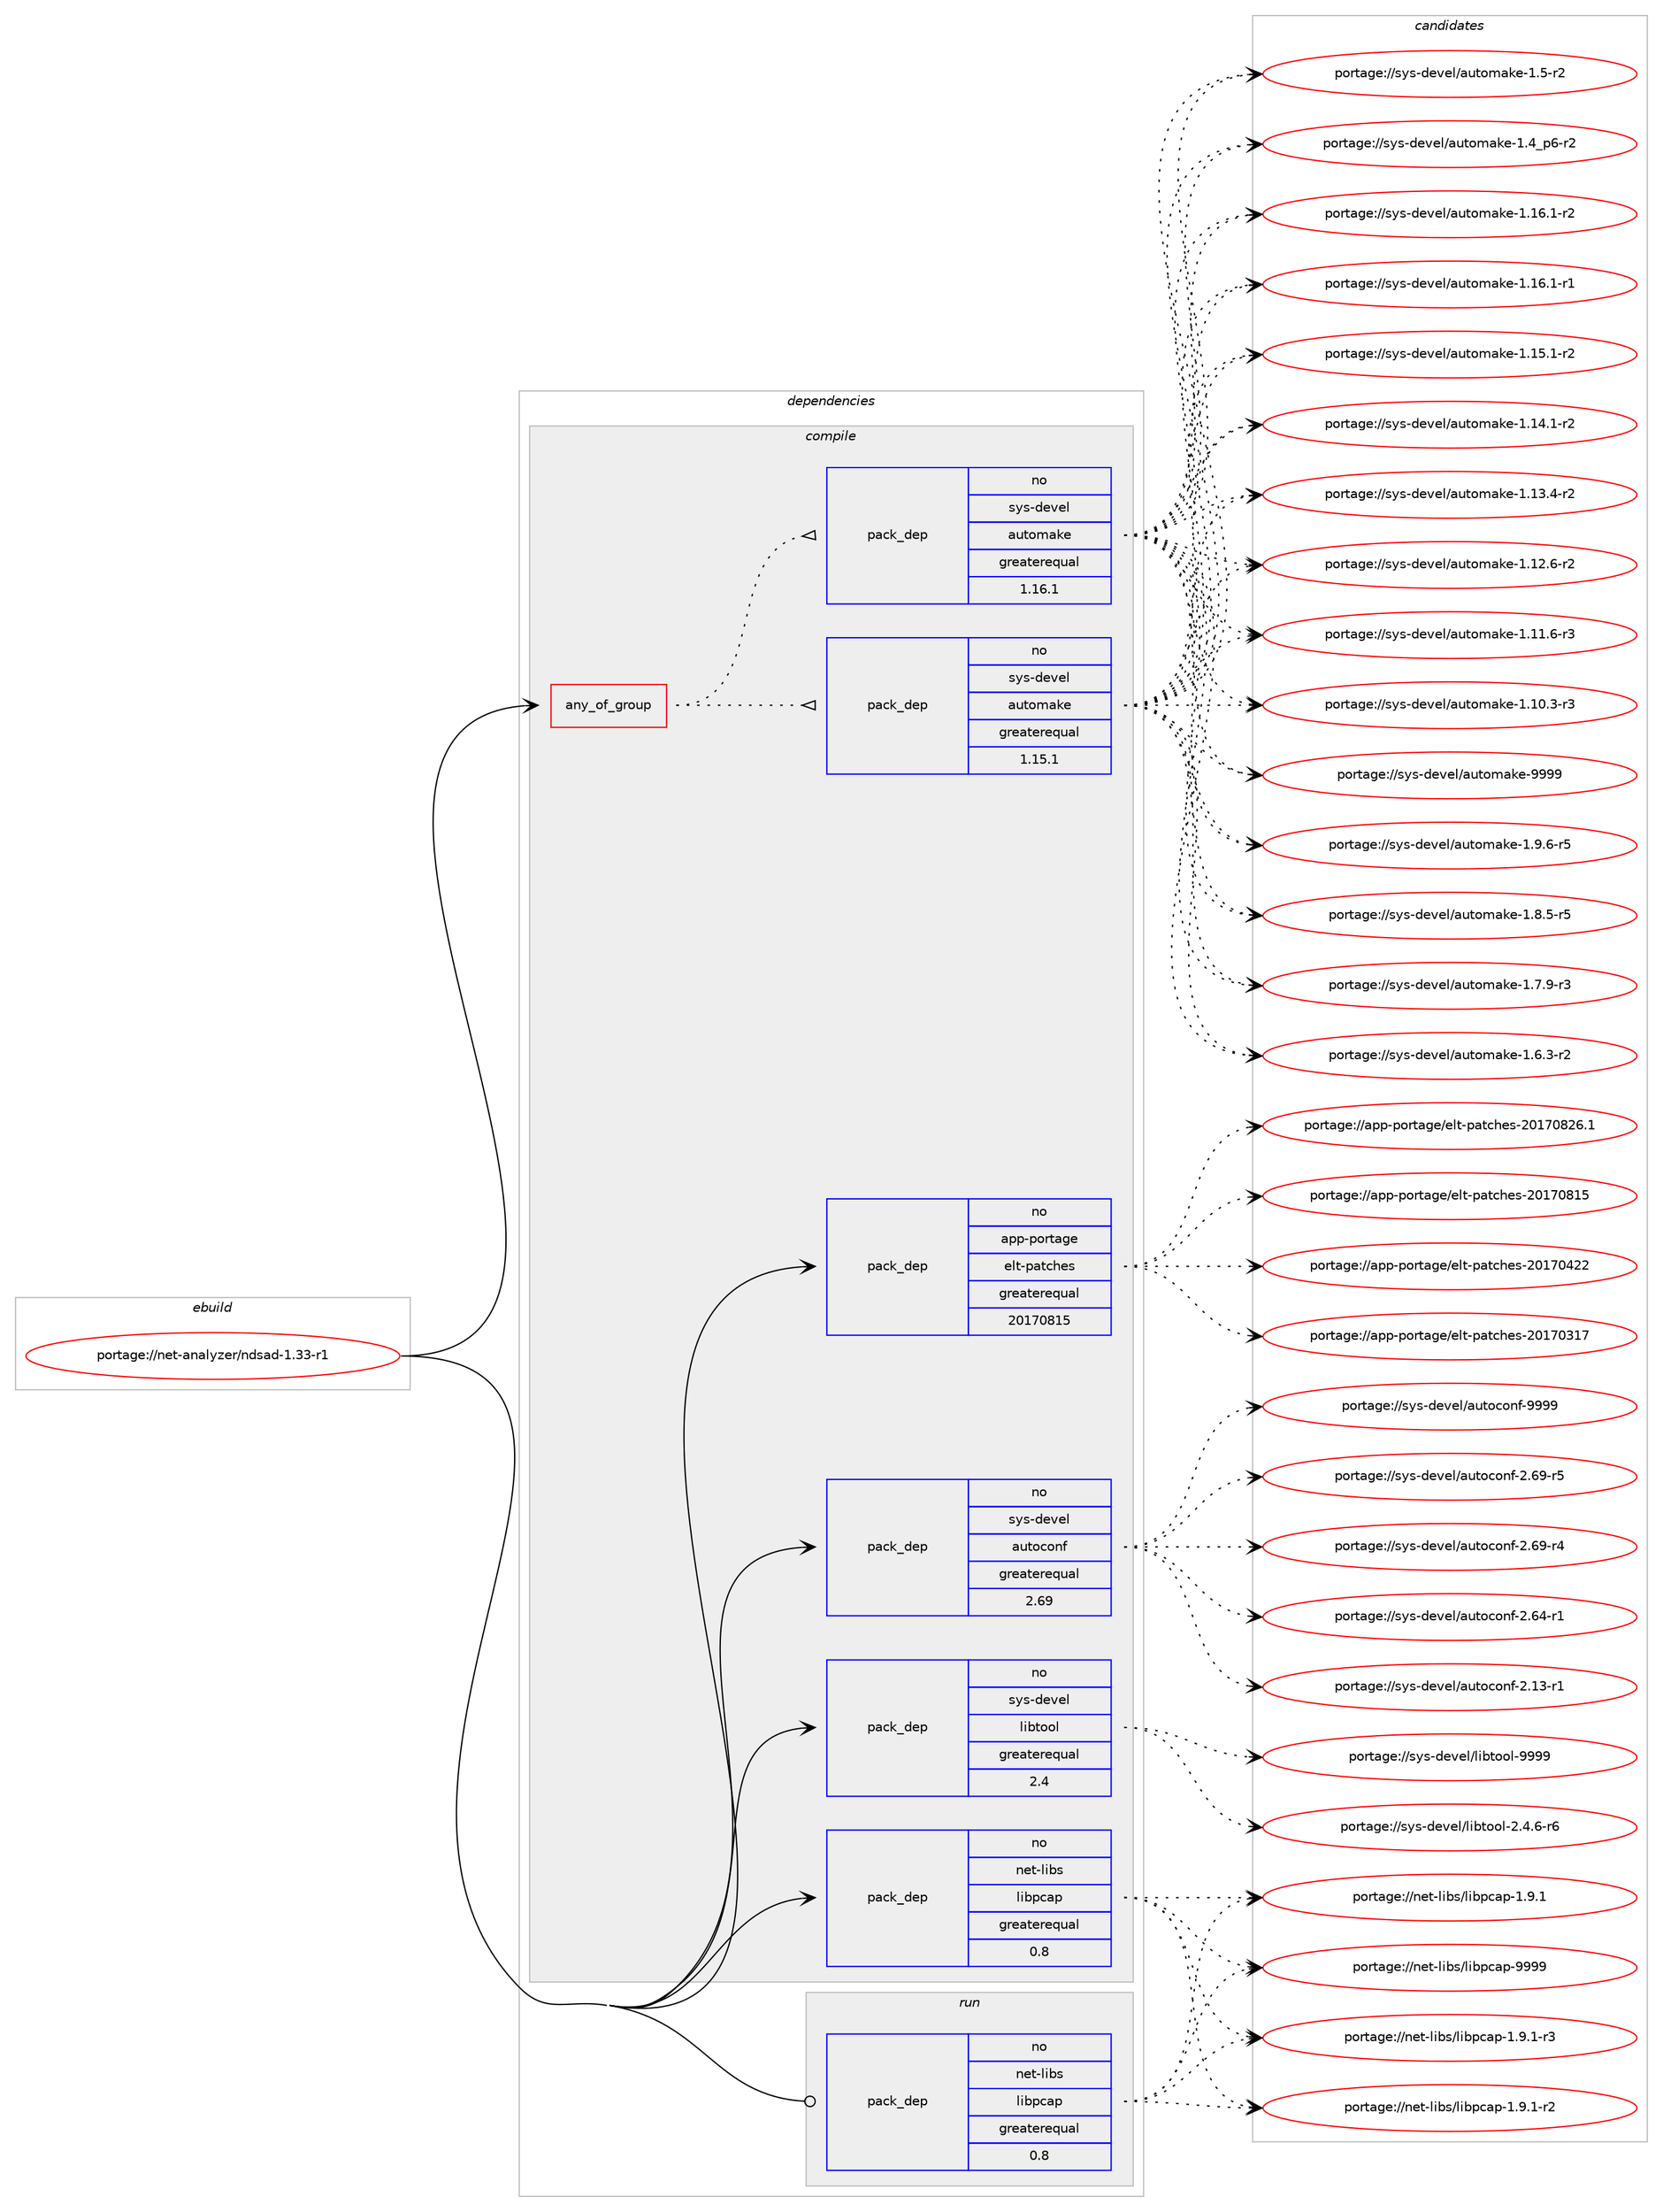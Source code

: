 digraph prolog {

# *************
# Graph options
# *************

newrank=true;
concentrate=true;
compound=true;
graph [rankdir=LR,fontname=Helvetica,fontsize=10,ranksep=1.5];#, ranksep=2.5, nodesep=0.2];
edge  [arrowhead=vee];
node  [fontname=Helvetica,fontsize=10];

# **********
# The ebuild
# **********

subgraph cluster_leftcol {
color=gray;
rank=same;
label=<<i>ebuild</i>>;
id [label="portage://net-analyzer/ndsad-1.33-r1", color=red, width=4, href="../net-analyzer/ndsad-1.33-r1.svg"];
}

# ****************
# The dependencies
# ****************

subgraph cluster_midcol {
color=gray;
label=<<i>dependencies</i>>;
subgraph cluster_compile {
fillcolor="#eeeeee";
style=filled;
label=<<i>compile</i>>;
subgraph any2434 {
dependency161047 [label=<<TABLE BORDER="0" CELLBORDER="1" CELLSPACING="0" CELLPADDING="4"><TR><TD CELLPADDING="10">any_of_group</TD></TR></TABLE>>, shape=none, color=red];subgraph pack122133 {
dependency161048 [label=<<TABLE BORDER="0" CELLBORDER="1" CELLSPACING="0" CELLPADDING="4" WIDTH="220"><TR><TD ROWSPAN="6" CELLPADDING="30">pack_dep</TD></TR><TR><TD WIDTH="110">no</TD></TR><TR><TD>sys-devel</TD></TR><TR><TD>automake</TD></TR><TR><TD>greaterequal</TD></TR><TR><TD>1.16.1</TD></TR></TABLE>>, shape=none, color=blue];
}
dependency161047:e -> dependency161048:w [weight=20,style="dotted",arrowhead="oinv"];
subgraph pack122134 {
dependency161049 [label=<<TABLE BORDER="0" CELLBORDER="1" CELLSPACING="0" CELLPADDING="4" WIDTH="220"><TR><TD ROWSPAN="6" CELLPADDING="30">pack_dep</TD></TR><TR><TD WIDTH="110">no</TD></TR><TR><TD>sys-devel</TD></TR><TR><TD>automake</TD></TR><TR><TD>greaterequal</TD></TR><TR><TD>1.15.1</TD></TR></TABLE>>, shape=none, color=blue];
}
dependency161047:e -> dependency161049:w [weight=20,style="dotted",arrowhead="oinv"];
}
id:e -> dependency161047:w [weight=20,style="solid",arrowhead="vee"];
subgraph pack122135 {
dependency161050 [label=<<TABLE BORDER="0" CELLBORDER="1" CELLSPACING="0" CELLPADDING="4" WIDTH="220"><TR><TD ROWSPAN="6" CELLPADDING="30">pack_dep</TD></TR><TR><TD WIDTH="110">no</TD></TR><TR><TD>app-portage</TD></TR><TR><TD>elt-patches</TD></TR><TR><TD>greaterequal</TD></TR><TR><TD>20170815</TD></TR></TABLE>>, shape=none, color=blue];
}
id:e -> dependency161050:w [weight=20,style="solid",arrowhead="vee"];
subgraph pack122136 {
dependency161051 [label=<<TABLE BORDER="0" CELLBORDER="1" CELLSPACING="0" CELLPADDING="4" WIDTH="220"><TR><TD ROWSPAN="6" CELLPADDING="30">pack_dep</TD></TR><TR><TD WIDTH="110">no</TD></TR><TR><TD>net-libs</TD></TR><TR><TD>libpcap</TD></TR><TR><TD>greaterequal</TD></TR><TR><TD>0.8</TD></TR></TABLE>>, shape=none, color=blue];
}
id:e -> dependency161051:w [weight=20,style="solid",arrowhead="vee"];
subgraph pack122137 {
dependency161052 [label=<<TABLE BORDER="0" CELLBORDER="1" CELLSPACING="0" CELLPADDING="4" WIDTH="220"><TR><TD ROWSPAN="6" CELLPADDING="30">pack_dep</TD></TR><TR><TD WIDTH="110">no</TD></TR><TR><TD>sys-devel</TD></TR><TR><TD>autoconf</TD></TR><TR><TD>greaterequal</TD></TR><TR><TD>2.69</TD></TR></TABLE>>, shape=none, color=blue];
}
id:e -> dependency161052:w [weight=20,style="solid",arrowhead="vee"];
subgraph pack122138 {
dependency161053 [label=<<TABLE BORDER="0" CELLBORDER="1" CELLSPACING="0" CELLPADDING="4" WIDTH="220"><TR><TD ROWSPAN="6" CELLPADDING="30">pack_dep</TD></TR><TR><TD WIDTH="110">no</TD></TR><TR><TD>sys-devel</TD></TR><TR><TD>libtool</TD></TR><TR><TD>greaterequal</TD></TR><TR><TD>2.4</TD></TR></TABLE>>, shape=none, color=blue];
}
id:e -> dependency161053:w [weight=20,style="solid",arrowhead="vee"];
}
subgraph cluster_compileandrun {
fillcolor="#eeeeee";
style=filled;
label=<<i>compile and run</i>>;
}
subgraph cluster_run {
fillcolor="#eeeeee";
style=filled;
label=<<i>run</i>>;
subgraph pack122139 {
dependency161054 [label=<<TABLE BORDER="0" CELLBORDER="1" CELLSPACING="0" CELLPADDING="4" WIDTH="220"><TR><TD ROWSPAN="6" CELLPADDING="30">pack_dep</TD></TR><TR><TD WIDTH="110">no</TD></TR><TR><TD>net-libs</TD></TR><TR><TD>libpcap</TD></TR><TR><TD>greaterequal</TD></TR><TR><TD>0.8</TD></TR></TABLE>>, shape=none, color=blue];
}
id:e -> dependency161054:w [weight=20,style="solid",arrowhead="odot"];
}
}

# **************
# The candidates
# **************

subgraph cluster_choices {
rank=same;
color=gray;
label=<<i>candidates</i>>;

subgraph choice122133 {
color=black;
nodesep=1;
choice115121115451001011181011084797117116111109971071014557575757 [label="portage://sys-devel/automake-9999", color=red, width=4,href="../sys-devel/automake-9999.svg"];
choice115121115451001011181011084797117116111109971071014549465746544511453 [label="portage://sys-devel/automake-1.9.6-r5", color=red, width=4,href="../sys-devel/automake-1.9.6-r5.svg"];
choice115121115451001011181011084797117116111109971071014549465646534511453 [label="portage://sys-devel/automake-1.8.5-r5", color=red, width=4,href="../sys-devel/automake-1.8.5-r5.svg"];
choice115121115451001011181011084797117116111109971071014549465546574511451 [label="portage://sys-devel/automake-1.7.9-r3", color=red, width=4,href="../sys-devel/automake-1.7.9-r3.svg"];
choice115121115451001011181011084797117116111109971071014549465446514511450 [label="portage://sys-devel/automake-1.6.3-r2", color=red, width=4,href="../sys-devel/automake-1.6.3-r2.svg"];
choice11512111545100101118101108479711711611110997107101454946534511450 [label="portage://sys-devel/automake-1.5-r2", color=red, width=4,href="../sys-devel/automake-1.5-r2.svg"];
choice115121115451001011181011084797117116111109971071014549465295112544511450 [label="portage://sys-devel/automake-1.4_p6-r2", color=red, width=4,href="../sys-devel/automake-1.4_p6-r2.svg"];
choice11512111545100101118101108479711711611110997107101454946495446494511450 [label="portage://sys-devel/automake-1.16.1-r2", color=red, width=4,href="../sys-devel/automake-1.16.1-r2.svg"];
choice11512111545100101118101108479711711611110997107101454946495446494511449 [label="portage://sys-devel/automake-1.16.1-r1", color=red, width=4,href="../sys-devel/automake-1.16.1-r1.svg"];
choice11512111545100101118101108479711711611110997107101454946495346494511450 [label="portage://sys-devel/automake-1.15.1-r2", color=red, width=4,href="../sys-devel/automake-1.15.1-r2.svg"];
choice11512111545100101118101108479711711611110997107101454946495246494511450 [label="portage://sys-devel/automake-1.14.1-r2", color=red, width=4,href="../sys-devel/automake-1.14.1-r2.svg"];
choice11512111545100101118101108479711711611110997107101454946495146524511450 [label="portage://sys-devel/automake-1.13.4-r2", color=red, width=4,href="../sys-devel/automake-1.13.4-r2.svg"];
choice11512111545100101118101108479711711611110997107101454946495046544511450 [label="portage://sys-devel/automake-1.12.6-r2", color=red, width=4,href="../sys-devel/automake-1.12.6-r2.svg"];
choice11512111545100101118101108479711711611110997107101454946494946544511451 [label="portage://sys-devel/automake-1.11.6-r3", color=red, width=4,href="../sys-devel/automake-1.11.6-r3.svg"];
choice11512111545100101118101108479711711611110997107101454946494846514511451 [label="portage://sys-devel/automake-1.10.3-r3", color=red, width=4,href="../sys-devel/automake-1.10.3-r3.svg"];
dependency161048:e -> choice115121115451001011181011084797117116111109971071014557575757:w [style=dotted,weight="100"];
dependency161048:e -> choice115121115451001011181011084797117116111109971071014549465746544511453:w [style=dotted,weight="100"];
dependency161048:e -> choice115121115451001011181011084797117116111109971071014549465646534511453:w [style=dotted,weight="100"];
dependency161048:e -> choice115121115451001011181011084797117116111109971071014549465546574511451:w [style=dotted,weight="100"];
dependency161048:e -> choice115121115451001011181011084797117116111109971071014549465446514511450:w [style=dotted,weight="100"];
dependency161048:e -> choice11512111545100101118101108479711711611110997107101454946534511450:w [style=dotted,weight="100"];
dependency161048:e -> choice115121115451001011181011084797117116111109971071014549465295112544511450:w [style=dotted,weight="100"];
dependency161048:e -> choice11512111545100101118101108479711711611110997107101454946495446494511450:w [style=dotted,weight="100"];
dependency161048:e -> choice11512111545100101118101108479711711611110997107101454946495446494511449:w [style=dotted,weight="100"];
dependency161048:e -> choice11512111545100101118101108479711711611110997107101454946495346494511450:w [style=dotted,weight="100"];
dependency161048:e -> choice11512111545100101118101108479711711611110997107101454946495246494511450:w [style=dotted,weight="100"];
dependency161048:e -> choice11512111545100101118101108479711711611110997107101454946495146524511450:w [style=dotted,weight="100"];
dependency161048:e -> choice11512111545100101118101108479711711611110997107101454946495046544511450:w [style=dotted,weight="100"];
dependency161048:e -> choice11512111545100101118101108479711711611110997107101454946494946544511451:w [style=dotted,weight="100"];
dependency161048:e -> choice11512111545100101118101108479711711611110997107101454946494846514511451:w [style=dotted,weight="100"];
}
subgraph choice122134 {
color=black;
nodesep=1;
choice115121115451001011181011084797117116111109971071014557575757 [label="portage://sys-devel/automake-9999", color=red, width=4,href="../sys-devel/automake-9999.svg"];
choice115121115451001011181011084797117116111109971071014549465746544511453 [label="portage://sys-devel/automake-1.9.6-r5", color=red, width=4,href="../sys-devel/automake-1.9.6-r5.svg"];
choice115121115451001011181011084797117116111109971071014549465646534511453 [label="portage://sys-devel/automake-1.8.5-r5", color=red, width=4,href="../sys-devel/automake-1.8.5-r5.svg"];
choice115121115451001011181011084797117116111109971071014549465546574511451 [label="portage://sys-devel/automake-1.7.9-r3", color=red, width=4,href="../sys-devel/automake-1.7.9-r3.svg"];
choice115121115451001011181011084797117116111109971071014549465446514511450 [label="portage://sys-devel/automake-1.6.3-r2", color=red, width=4,href="../sys-devel/automake-1.6.3-r2.svg"];
choice11512111545100101118101108479711711611110997107101454946534511450 [label="portage://sys-devel/automake-1.5-r2", color=red, width=4,href="../sys-devel/automake-1.5-r2.svg"];
choice115121115451001011181011084797117116111109971071014549465295112544511450 [label="portage://sys-devel/automake-1.4_p6-r2", color=red, width=4,href="../sys-devel/automake-1.4_p6-r2.svg"];
choice11512111545100101118101108479711711611110997107101454946495446494511450 [label="portage://sys-devel/automake-1.16.1-r2", color=red, width=4,href="../sys-devel/automake-1.16.1-r2.svg"];
choice11512111545100101118101108479711711611110997107101454946495446494511449 [label="portage://sys-devel/automake-1.16.1-r1", color=red, width=4,href="../sys-devel/automake-1.16.1-r1.svg"];
choice11512111545100101118101108479711711611110997107101454946495346494511450 [label="portage://sys-devel/automake-1.15.1-r2", color=red, width=4,href="../sys-devel/automake-1.15.1-r2.svg"];
choice11512111545100101118101108479711711611110997107101454946495246494511450 [label="portage://sys-devel/automake-1.14.1-r2", color=red, width=4,href="../sys-devel/automake-1.14.1-r2.svg"];
choice11512111545100101118101108479711711611110997107101454946495146524511450 [label="portage://sys-devel/automake-1.13.4-r2", color=red, width=4,href="../sys-devel/automake-1.13.4-r2.svg"];
choice11512111545100101118101108479711711611110997107101454946495046544511450 [label="portage://sys-devel/automake-1.12.6-r2", color=red, width=4,href="../sys-devel/automake-1.12.6-r2.svg"];
choice11512111545100101118101108479711711611110997107101454946494946544511451 [label="portage://sys-devel/automake-1.11.6-r3", color=red, width=4,href="../sys-devel/automake-1.11.6-r3.svg"];
choice11512111545100101118101108479711711611110997107101454946494846514511451 [label="portage://sys-devel/automake-1.10.3-r3", color=red, width=4,href="../sys-devel/automake-1.10.3-r3.svg"];
dependency161049:e -> choice115121115451001011181011084797117116111109971071014557575757:w [style=dotted,weight="100"];
dependency161049:e -> choice115121115451001011181011084797117116111109971071014549465746544511453:w [style=dotted,weight="100"];
dependency161049:e -> choice115121115451001011181011084797117116111109971071014549465646534511453:w [style=dotted,weight="100"];
dependency161049:e -> choice115121115451001011181011084797117116111109971071014549465546574511451:w [style=dotted,weight="100"];
dependency161049:e -> choice115121115451001011181011084797117116111109971071014549465446514511450:w [style=dotted,weight="100"];
dependency161049:e -> choice11512111545100101118101108479711711611110997107101454946534511450:w [style=dotted,weight="100"];
dependency161049:e -> choice115121115451001011181011084797117116111109971071014549465295112544511450:w [style=dotted,weight="100"];
dependency161049:e -> choice11512111545100101118101108479711711611110997107101454946495446494511450:w [style=dotted,weight="100"];
dependency161049:e -> choice11512111545100101118101108479711711611110997107101454946495446494511449:w [style=dotted,weight="100"];
dependency161049:e -> choice11512111545100101118101108479711711611110997107101454946495346494511450:w [style=dotted,weight="100"];
dependency161049:e -> choice11512111545100101118101108479711711611110997107101454946495246494511450:w [style=dotted,weight="100"];
dependency161049:e -> choice11512111545100101118101108479711711611110997107101454946495146524511450:w [style=dotted,weight="100"];
dependency161049:e -> choice11512111545100101118101108479711711611110997107101454946495046544511450:w [style=dotted,weight="100"];
dependency161049:e -> choice11512111545100101118101108479711711611110997107101454946494946544511451:w [style=dotted,weight="100"];
dependency161049:e -> choice11512111545100101118101108479711711611110997107101454946494846514511451:w [style=dotted,weight="100"];
}
subgraph choice122135 {
color=black;
nodesep=1;
choice971121124511211111411697103101471011081164511297116991041011154550484955485650544649 [label="portage://app-portage/elt-patches-20170826.1", color=red, width=4,href="../app-portage/elt-patches-20170826.1.svg"];
choice97112112451121111141169710310147101108116451129711699104101115455048495548564953 [label="portage://app-portage/elt-patches-20170815", color=red, width=4,href="../app-portage/elt-patches-20170815.svg"];
choice97112112451121111141169710310147101108116451129711699104101115455048495548525050 [label="portage://app-portage/elt-patches-20170422", color=red, width=4,href="../app-portage/elt-patches-20170422.svg"];
choice97112112451121111141169710310147101108116451129711699104101115455048495548514955 [label="portage://app-portage/elt-patches-20170317", color=red, width=4,href="../app-portage/elt-patches-20170317.svg"];
dependency161050:e -> choice971121124511211111411697103101471011081164511297116991041011154550484955485650544649:w [style=dotted,weight="100"];
dependency161050:e -> choice97112112451121111141169710310147101108116451129711699104101115455048495548564953:w [style=dotted,weight="100"];
dependency161050:e -> choice97112112451121111141169710310147101108116451129711699104101115455048495548525050:w [style=dotted,weight="100"];
dependency161050:e -> choice97112112451121111141169710310147101108116451129711699104101115455048495548514955:w [style=dotted,weight="100"];
}
subgraph choice122136 {
color=black;
nodesep=1;
choice1101011164510810598115471081059811299971124557575757 [label="portage://net-libs/libpcap-9999", color=red, width=4,href="../net-libs/libpcap-9999.svg"];
choice1101011164510810598115471081059811299971124549465746494511451 [label="portage://net-libs/libpcap-1.9.1-r3", color=red, width=4,href="../net-libs/libpcap-1.9.1-r3.svg"];
choice1101011164510810598115471081059811299971124549465746494511450 [label="portage://net-libs/libpcap-1.9.1-r2", color=red, width=4,href="../net-libs/libpcap-1.9.1-r2.svg"];
choice110101116451081059811547108105981129997112454946574649 [label="portage://net-libs/libpcap-1.9.1", color=red, width=4,href="../net-libs/libpcap-1.9.1.svg"];
dependency161051:e -> choice1101011164510810598115471081059811299971124557575757:w [style=dotted,weight="100"];
dependency161051:e -> choice1101011164510810598115471081059811299971124549465746494511451:w [style=dotted,weight="100"];
dependency161051:e -> choice1101011164510810598115471081059811299971124549465746494511450:w [style=dotted,weight="100"];
dependency161051:e -> choice110101116451081059811547108105981129997112454946574649:w [style=dotted,weight="100"];
}
subgraph choice122137 {
color=black;
nodesep=1;
choice115121115451001011181011084797117116111991111101024557575757 [label="portage://sys-devel/autoconf-9999", color=red, width=4,href="../sys-devel/autoconf-9999.svg"];
choice1151211154510010111810110847971171161119911111010245504654574511453 [label="portage://sys-devel/autoconf-2.69-r5", color=red, width=4,href="../sys-devel/autoconf-2.69-r5.svg"];
choice1151211154510010111810110847971171161119911111010245504654574511452 [label="portage://sys-devel/autoconf-2.69-r4", color=red, width=4,href="../sys-devel/autoconf-2.69-r4.svg"];
choice1151211154510010111810110847971171161119911111010245504654524511449 [label="portage://sys-devel/autoconf-2.64-r1", color=red, width=4,href="../sys-devel/autoconf-2.64-r1.svg"];
choice1151211154510010111810110847971171161119911111010245504649514511449 [label="portage://sys-devel/autoconf-2.13-r1", color=red, width=4,href="../sys-devel/autoconf-2.13-r1.svg"];
dependency161052:e -> choice115121115451001011181011084797117116111991111101024557575757:w [style=dotted,weight="100"];
dependency161052:e -> choice1151211154510010111810110847971171161119911111010245504654574511453:w [style=dotted,weight="100"];
dependency161052:e -> choice1151211154510010111810110847971171161119911111010245504654574511452:w [style=dotted,weight="100"];
dependency161052:e -> choice1151211154510010111810110847971171161119911111010245504654524511449:w [style=dotted,weight="100"];
dependency161052:e -> choice1151211154510010111810110847971171161119911111010245504649514511449:w [style=dotted,weight="100"];
}
subgraph choice122138 {
color=black;
nodesep=1;
choice1151211154510010111810110847108105981161111111084557575757 [label="portage://sys-devel/libtool-9999", color=red, width=4,href="../sys-devel/libtool-9999.svg"];
choice1151211154510010111810110847108105981161111111084550465246544511454 [label="portage://sys-devel/libtool-2.4.6-r6", color=red, width=4,href="../sys-devel/libtool-2.4.6-r6.svg"];
dependency161053:e -> choice1151211154510010111810110847108105981161111111084557575757:w [style=dotted,weight="100"];
dependency161053:e -> choice1151211154510010111810110847108105981161111111084550465246544511454:w [style=dotted,weight="100"];
}
subgraph choice122139 {
color=black;
nodesep=1;
choice1101011164510810598115471081059811299971124557575757 [label="portage://net-libs/libpcap-9999", color=red, width=4,href="../net-libs/libpcap-9999.svg"];
choice1101011164510810598115471081059811299971124549465746494511451 [label="portage://net-libs/libpcap-1.9.1-r3", color=red, width=4,href="../net-libs/libpcap-1.9.1-r3.svg"];
choice1101011164510810598115471081059811299971124549465746494511450 [label="portage://net-libs/libpcap-1.9.1-r2", color=red, width=4,href="../net-libs/libpcap-1.9.1-r2.svg"];
choice110101116451081059811547108105981129997112454946574649 [label="portage://net-libs/libpcap-1.9.1", color=red, width=4,href="../net-libs/libpcap-1.9.1.svg"];
dependency161054:e -> choice1101011164510810598115471081059811299971124557575757:w [style=dotted,weight="100"];
dependency161054:e -> choice1101011164510810598115471081059811299971124549465746494511451:w [style=dotted,weight="100"];
dependency161054:e -> choice1101011164510810598115471081059811299971124549465746494511450:w [style=dotted,weight="100"];
dependency161054:e -> choice110101116451081059811547108105981129997112454946574649:w [style=dotted,weight="100"];
}
}

}
